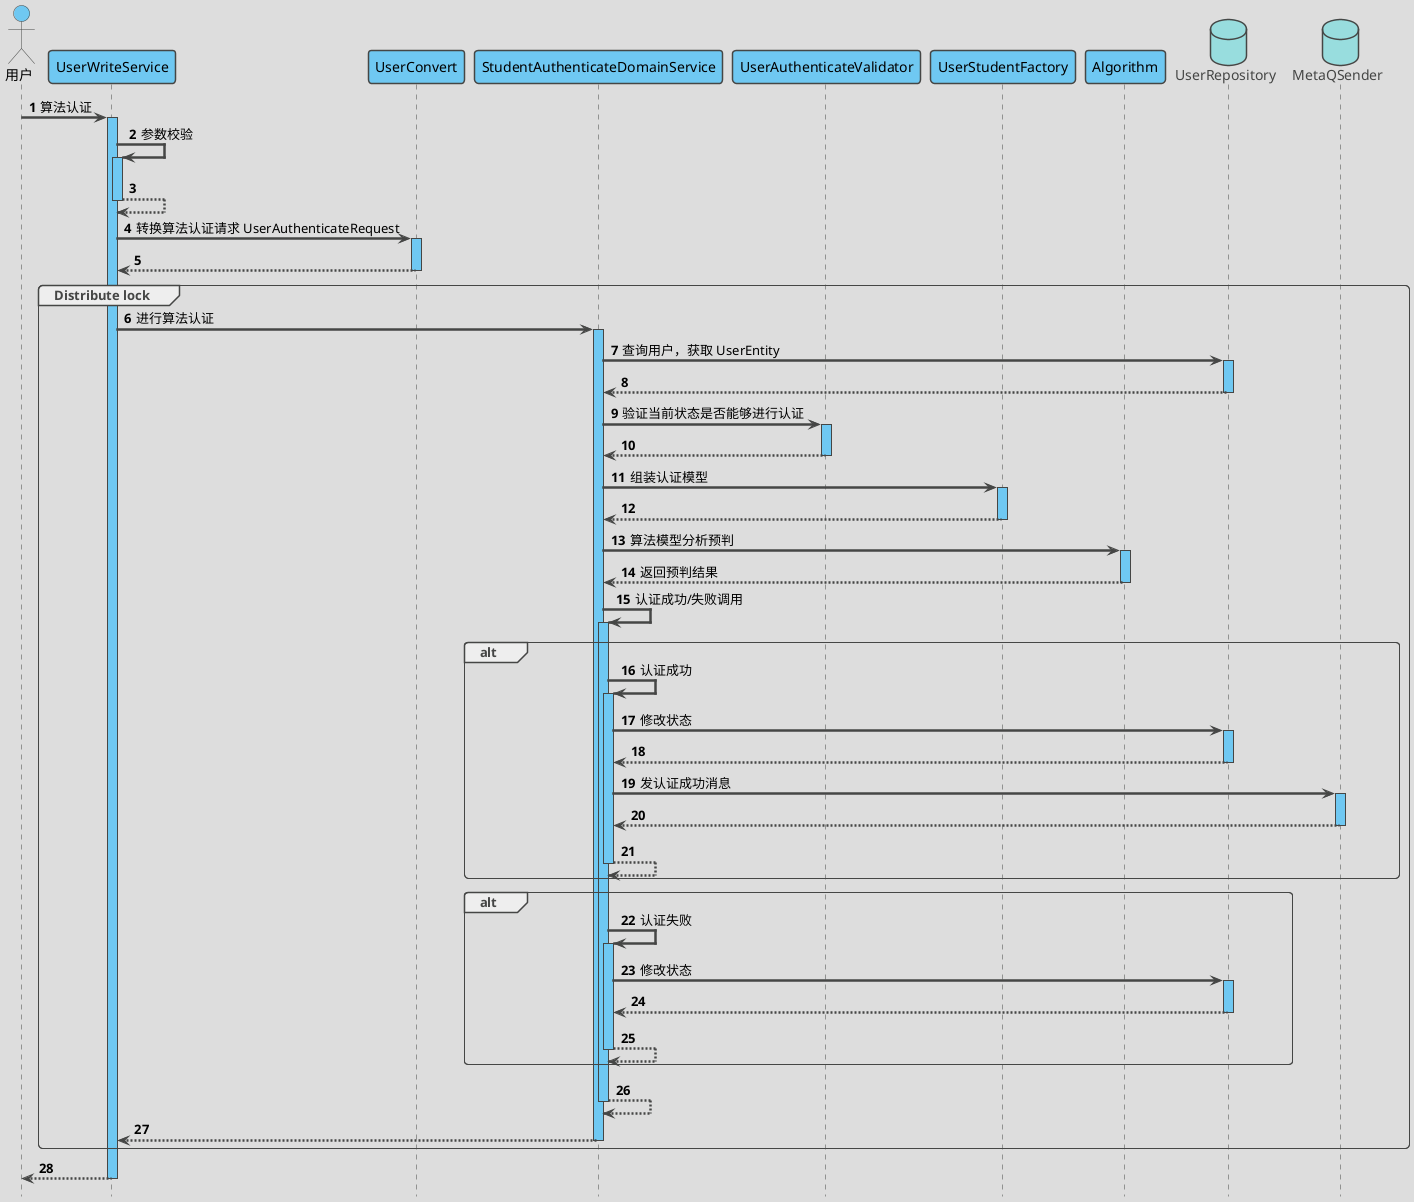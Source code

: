 @startuml
'https://plantuml.com/sequence-diagram

'隐藏脚注
hide footbox
autoActivate on

'使用 toy 主题
!theme toy

'编号
autonumber 1

'隐藏孤立的参与者
hide unlinked

'文字对齐，向左对齐
skinparam sequenceMessageAlign left

'箭头粗度
skinparam sequenceArrowThickness 2.5

' 皮肤
skinparam sequence {
    LifeLineBackgroundColor #6FC8F2
    ParticipantBackgroundColor #6FC8F2
    ParticipantFontColor black
    ActorBackgroundColor #6FC8F2
    ActorFontColor black
}

actor 用户 as user
participant UserWriteService as UserWriteService
participant UserConvert as UserConvert
participant StudentAuthenticateDomainService as StudentAuthenticateDomainService
participant UserAuthenticateValidator as UserAuthenticateValidator
participant UserStudentFactory as UserStudentFactory
participant Algorithm as Algorithm
database UserRepository as UserRepository
database MetaQSender as MetaQSender

user -> UserWriteService : 算法认证


UserWriteService -> UserWriteService : 参数校验
return

UserWriteService -> UserConvert : 转换算法认证请求 UserAuthenticateRequest
return

group Distribute lock


    UserWriteService -> StudentAuthenticateDomainService : 进行算法认证

    StudentAuthenticateDomainService -> UserRepository : 查询用户，获取 UserEntity
    return

    StudentAuthenticateDomainService -> UserAuthenticateValidator : 验证当前状态是否能够进行认证
    return

    StudentAuthenticateDomainService -> UserStudentFactory : 组装认证模型
    return

    StudentAuthenticateDomainService -> Algorithm : 算法模型分析预判
    return 返回预判结果

    StudentAuthenticateDomainService -> StudentAuthenticateDomainService : 认证成功/失败调用

    alt
        StudentAuthenticateDomainService -> StudentAuthenticateDomainService : 认证成功
        StudentAuthenticateDomainService -> UserRepository : 修改状态
        return
        StudentAuthenticateDomainService -> MetaQSender : 发认证成功消息
        return
        return
    end alt

    alt
        StudentAuthenticateDomainService -> StudentAuthenticateDomainService : 认证失败
        StudentAuthenticateDomainService -> UserRepository : 修改状态
        return
        return
    end alt
    return

    return


end group

return



@enduml